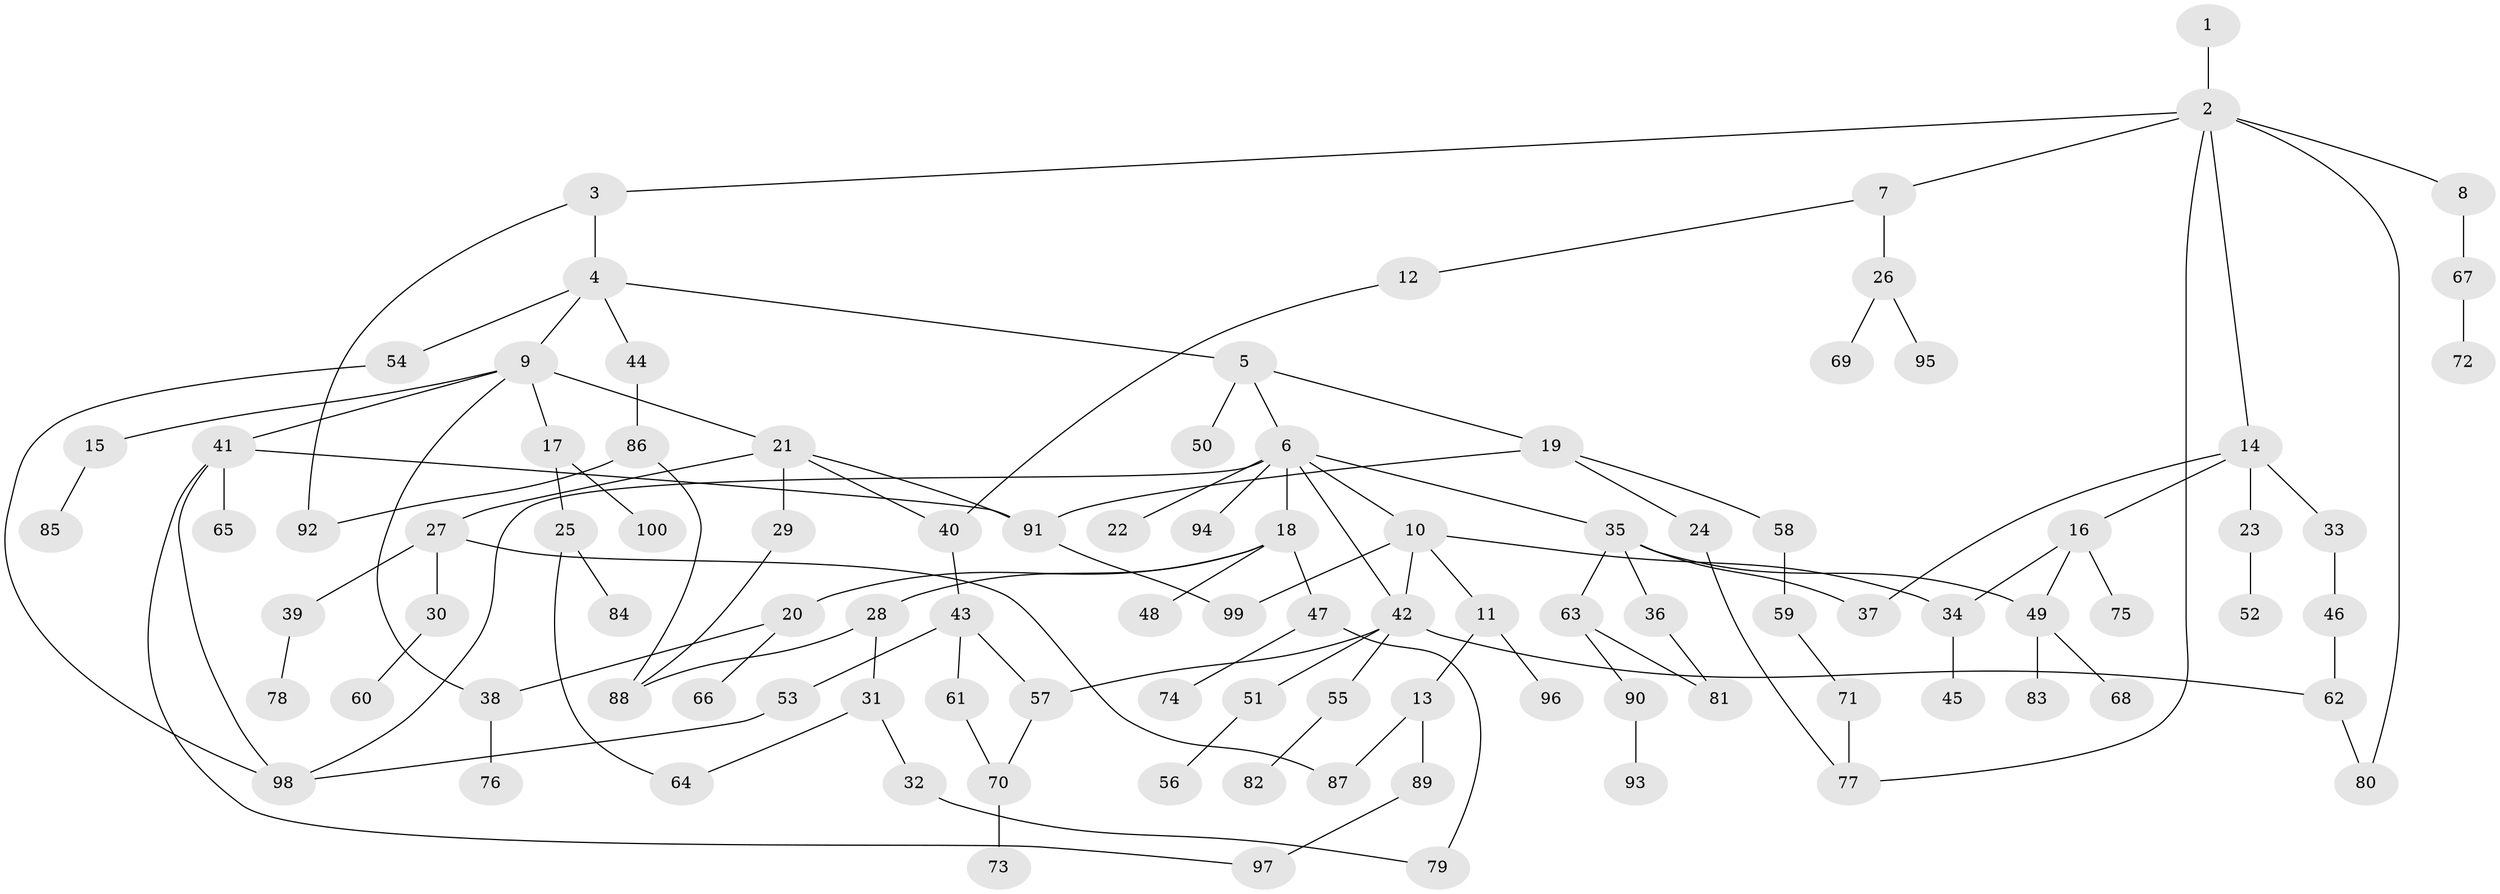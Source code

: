 // Generated by graph-tools (version 1.1) at 2025/54/02/21/25 11:54:43]
// undirected, 100 vertices, 125 edges
graph export_dot {
graph [start="1"]
  node [color=gray90,style=filled];
  1;
  2;
  3;
  4;
  5;
  6;
  7;
  8;
  9;
  10;
  11;
  12;
  13;
  14;
  15;
  16;
  17;
  18;
  19;
  20;
  21;
  22;
  23;
  24;
  25;
  26;
  27;
  28;
  29;
  30;
  31;
  32;
  33;
  34;
  35;
  36;
  37;
  38;
  39;
  40;
  41;
  42;
  43;
  44;
  45;
  46;
  47;
  48;
  49;
  50;
  51;
  52;
  53;
  54;
  55;
  56;
  57;
  58;
  59;
  60;
  61;
  62;
  63;
  64;
  65;
  66;
  67;
  68;
  69;
  70;
  71;
  72;
  73;
  74;
  75;
  76;
  77;
  78;
  79;
  80;
  81;
  82;
  83;
  84;
  85;
  86;
  87;
  88;
  89;
  90;
  91;
  92;
  93;
  94;
  95;
  96;
  97;
  98;
  99;
  100;
  1 -- 2;
  2 -- 3;
  2 -- 7;
  2 -- 8;
  2 -- 14;
  2 -- 80;
  2 -- 77;
  3 -- 4;
  3 -- 92;
  4 -- 5;
  4 -- 9;
  4 -- 44;
  4 -- 54;
  5 -- 6;
  5 -- 19;
  5 -- 50;
  6 -- 10;
  6 -- 18;
  6 -- 22;
  6 -- 35;
  6 -- 42;
  6 -- 94;
  6 -- 98;
  7 -- 12;
  7 -- 26;
  8 -- 67;
  9 -- 15;
  9 -- 17;
  9 -- 21;
  9 -- 41;
  9 -- 38;
  10 -- 11;
  10 -- 99;
  10 -- 42;
  10 -- 34;
  11 -- 13;
  11 -- 96;
  12 -- 40;
  13 -- 87;
  13 -- 89;
  14 -- 16;
  14 -- 23;
  14 -- 33;
  14 -- 37;
  15 -- 85;
  16 -- 34;
  16 -- 75;
  16 -- 49;
  17 -- 25;
  17 -- 100;
  18 -- 20;
  18 -- 28;
  18 -- 47;
  18 -- 48;
  19 -- 24;
  19 -- 58;
  19 -- 91;
  20 -- 38;
  20 -- 66;
  21 -- 27;
  21 -- 29;
  21 -- 91;
  21 -- 40;
  23 -- 52;
  24 -- 77;
  25 -- 84;
  25 -- 64;
  26 -- 69;
  26 -- 95;
  27 -- 30;
  27 -- 39;
  27 -- 87;
  28 -- 31;
  28 -- 88;
  29 -- 88;
  30 -- 60;
  31 -- 32;
  31 -- 64;
  32 -- 79;
  33 -- 46;
  34 -- 45;
  35 -- 36;
  35 -- 49;
  35 -- 63;
  35 -- 37;
  36 -- 81;
  38 -- 76;
  39 -- 78;
  40 -- 43;
  41 -- 65;
  41 -- 97;
  41 -- 98;
  41 -- 91;
  42 -- 51;
  42 -- 55;
  42 -- 57;
  42 -- 62;
  43 -- 53;
  43 -- 61;
  43 -- 57;
  44 -- 86;
  46 -- 62;
  47 -- 74;
  47 -- 79;
  49 -- 68;
  49 -- 83;
  51 -- 56;
  53 -- 98;
  54 -- 98;
  55 -- 82;
  57 -- 70;
  58 -- 59;
  59 -- 71;
  61 -- 70;
  62 -- 80;
  63 -- 90;
  63 -- 81;
  67 -- 72;
  70 -- 73;
  71 -- 77;
  86 -- 88;
  86 -- 92;
  89 -- 97;
  90 -- 93;
  91 -- 99;
}
